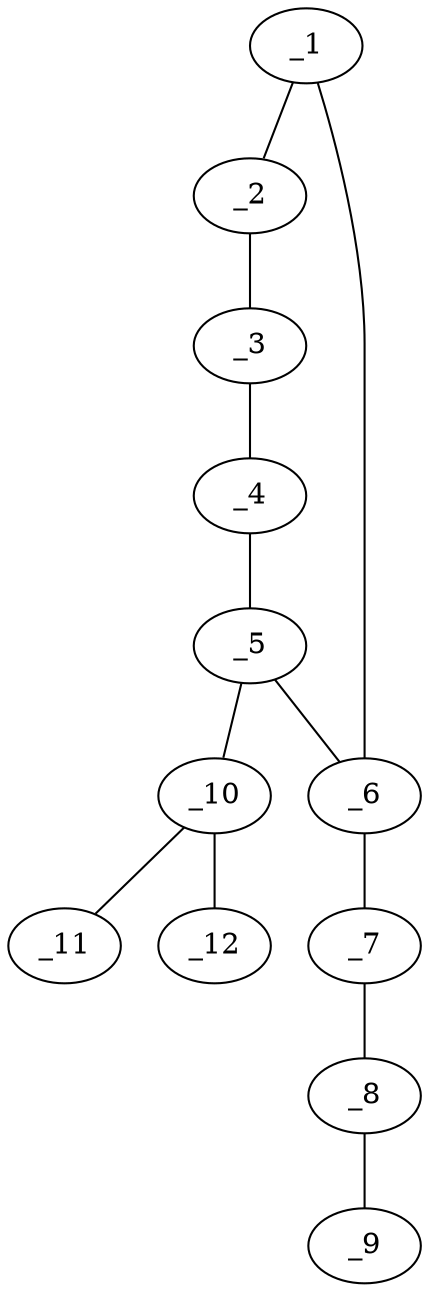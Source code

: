 graph molid631630 {
	_1	 [charge=0,
		chem=1,
		symbol="C  ",
		x="4.5981",
		y="-1.25"];
	_2	 [charge=0,
		chem=1,
		symbol="C  ",
		x="5.4641",
		y="-1.75"];
	_1 -- _2	 [valence=1];
	_6	 [charge=0,
		chem=1,
		symbol="C  ",
		x="4.5981",
		y="-0.25"];
	_1 -- _6	 [valence=2];
	_3	 [charge=0,
		chem=1,
		symbol="C  ",
		x="6.3301",
		y="-1.25"];
	_2 -- _3	 [valence=2];
	_4	 [charge=0,
		chem=1,
		symbol="C  ",
		x="6.3301",
		y="-0.25"];
	_3 -- _4	 [valence=1];
	_5	 [charge=0,
		chem=1,
		symbol="C  ",
		x="5.4641",
		y="0.25"];
	_4 -- _5	 [valence=2];
	_5 -- _6	 [valence=1];
	_10	 [charge=0,
		chem=1,
		symbol="C  ",
		x="5.4641",
		y="1.25"];
	_5 -- _10	 [valence=1];
	_7	 [charge=0,
		chem=1,
		symbol="C  ",
		x="3.7321",
		y="0.25"];
	_6 -- _7	 [valence=1];
	_8	 [charge=0,
		chem=1,
		symbol="C  ",
		x="2.866",
		y="-0.25"];
	_7 -- _8	 [valence=1];
	_9	 [charge=0,
		chem=4,
		symbol="N  ",
		x=2,
		y="-0.75"];
	_8 -- _9	 [valence=3];
	_11	 [charge=0,
		chem=2,
		symbol="O  ",
		x="6.3301",
		y="1.75"];
	_10 -- _11	 [valence=2];
	_12	 [charge=0,
		chem=2,
		symbol="O  ",
		x="4.5981",
		y="1.75"];
	_10 -- _12	 [valence=1];
}
